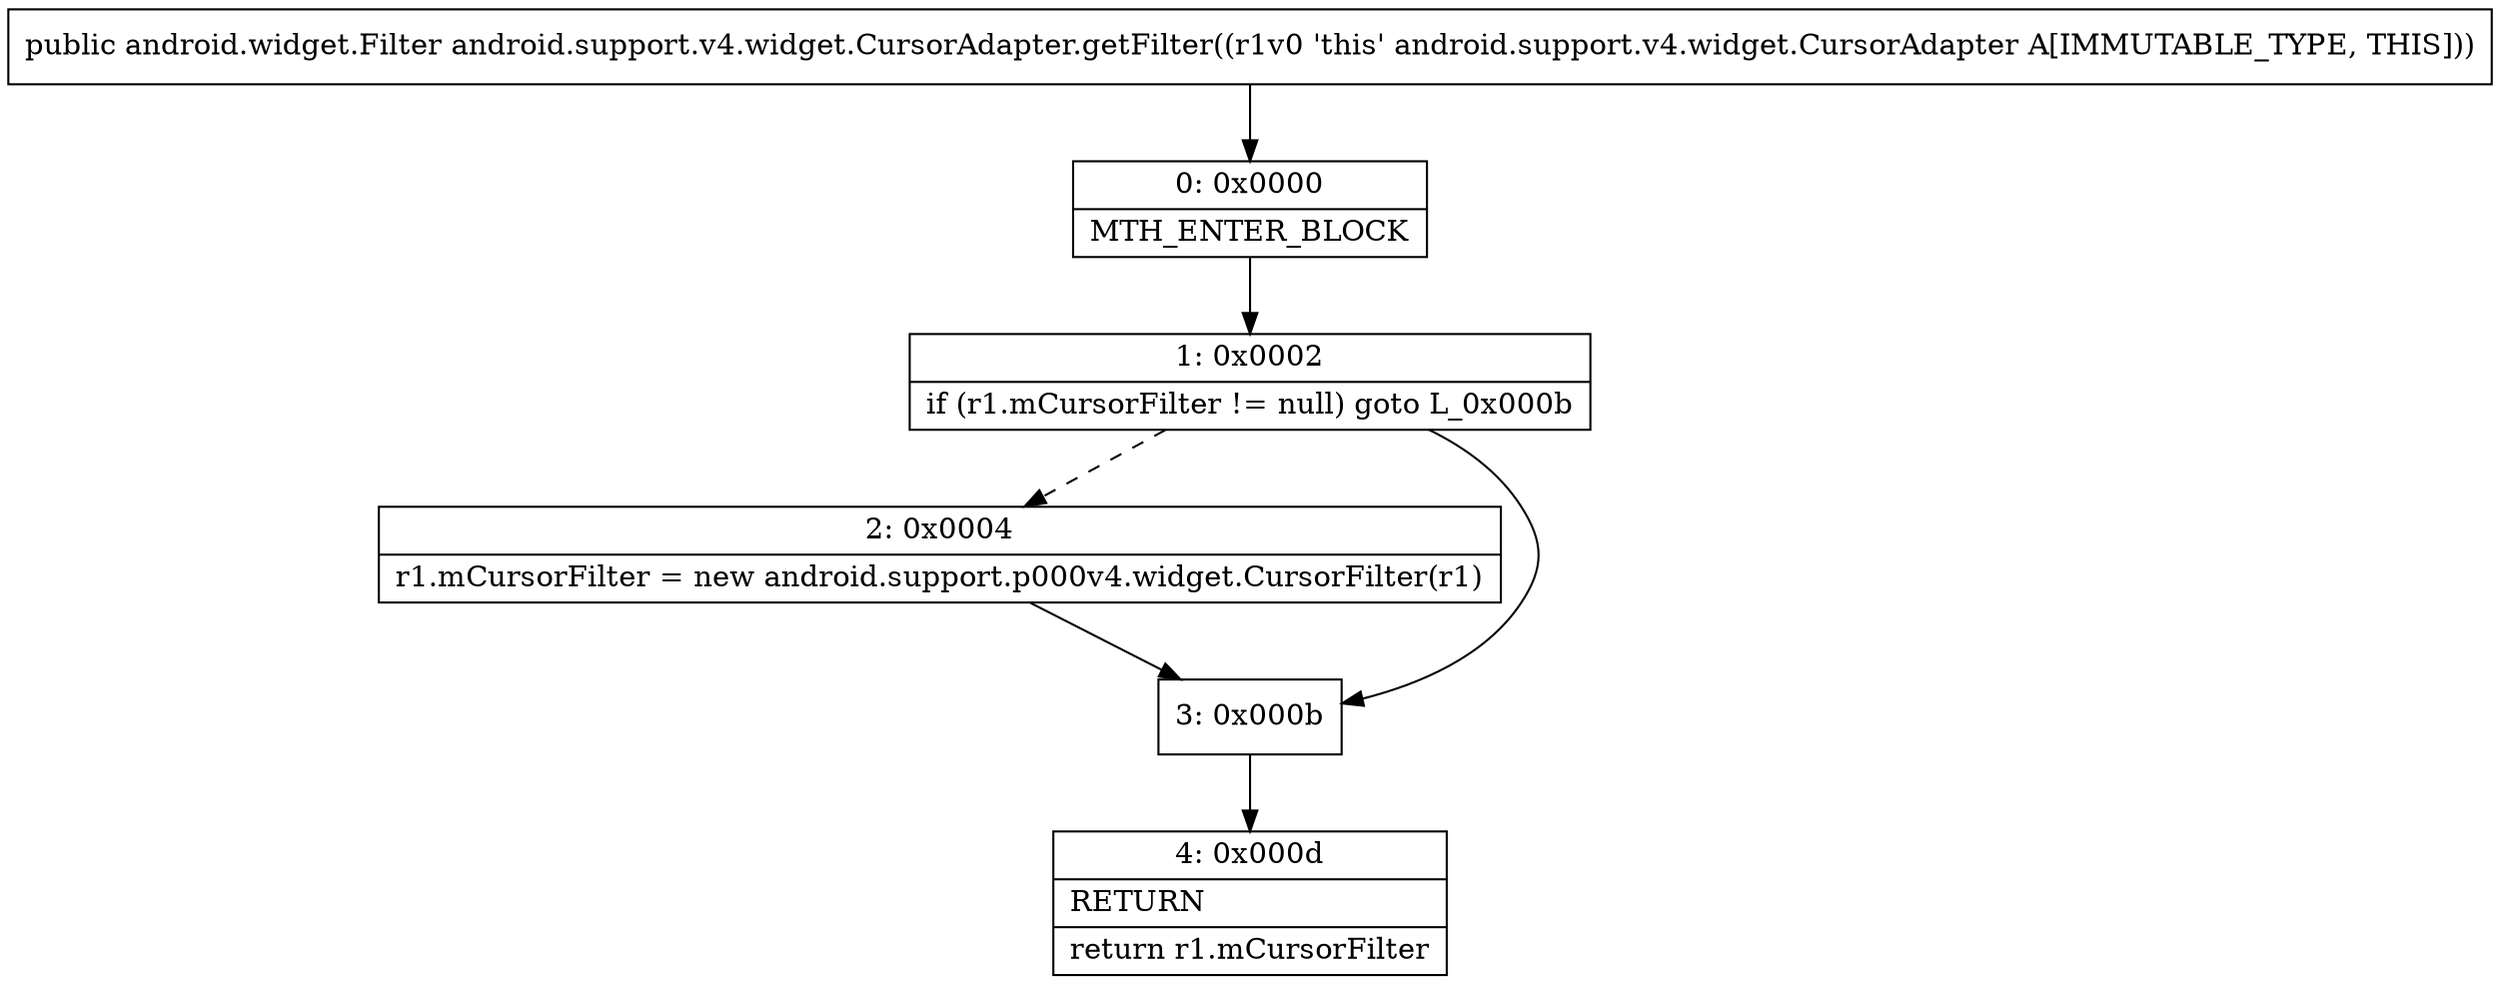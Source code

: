 digraph "CFG forandroid.support.v4.widget.CursorAdapter.getFilter()Landroid\/widget\/Filter;" {
Node_0 [shape=record,label="{0\:\ 0x0000|MTH_ENTER_BLOCK\l}"];
Node_1 [shape=record,label="{1\:\ 0x0002|if (r1.mCursorFilter != null) goto L_0x000b\l}"];
Node_2 [shape=record,label="{2\:\ 0x0004|r1.mCursorFilter = new android.support.p000v4.widget.CursorFilter(r1)\l}"];
Node_3 [shape=record,label="{3\:\ 0x000b}"];
Node_4 [shape=record,label="{4\:\ 0x000d|RETURN\l|return r1.mCursorFilter\l}"];
MethodNode[shape=record,label="{public android.widget.Filter android.support.v4.widget.CursorAdapter.getFilter((r1v0 'this' android.support.v4.widget.CursorAdapter A[IMMUTABLE_TYPE, THIS])) }"];
MethodNode -> Node_0;
Node_0 -> Node_1;
Node_1 -> Node_2[style=dashed];
Node_1 -> Node_3;
Node_2 -> Node_3;
Node_3 -> Node_4;
}


